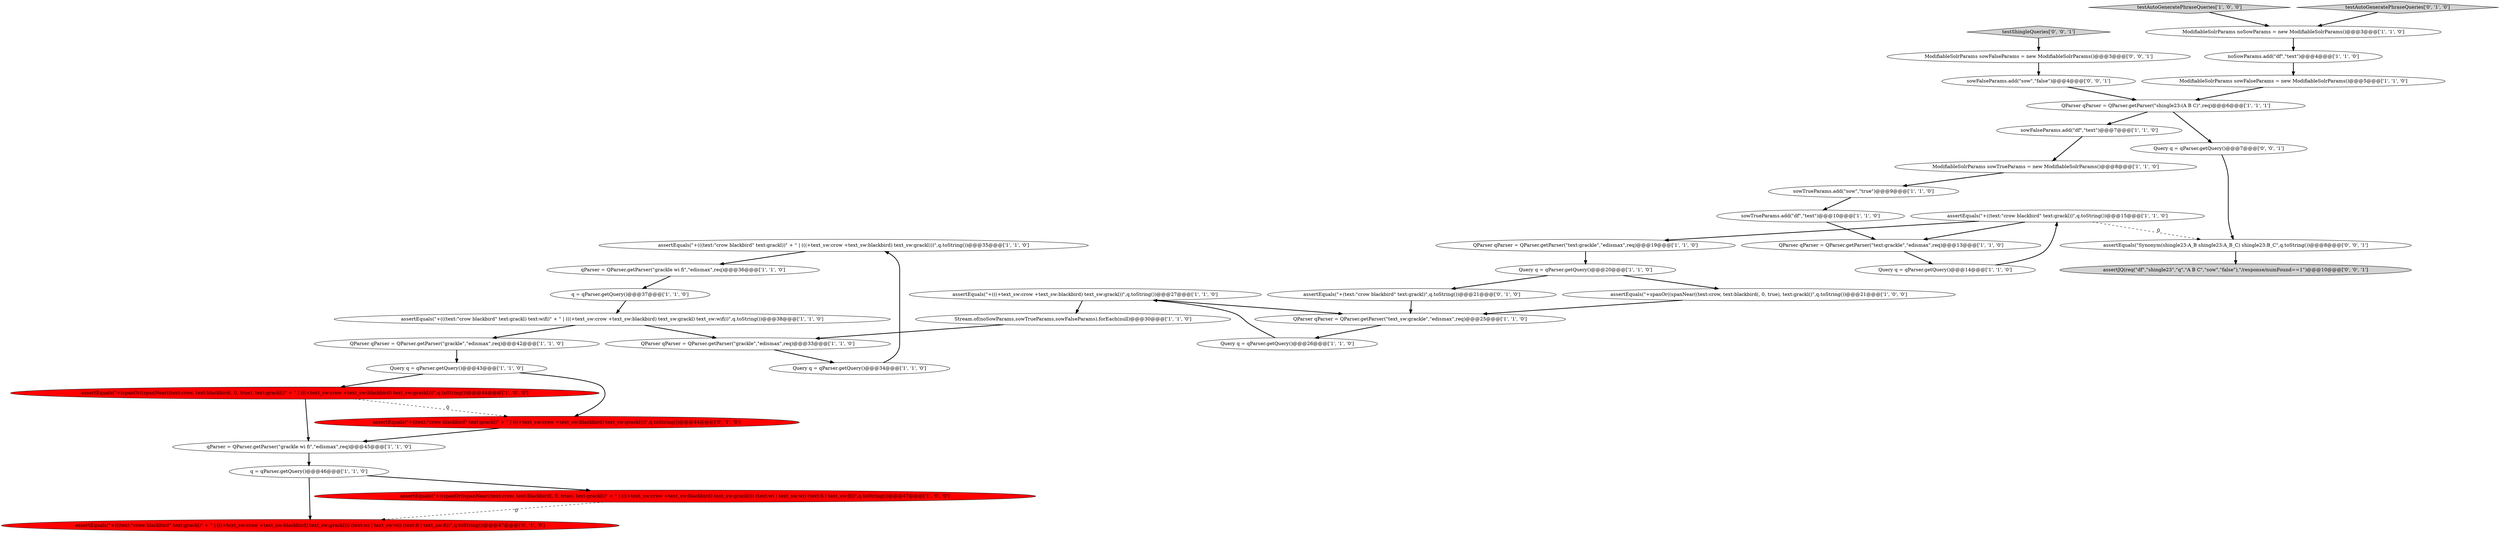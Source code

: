 digraph {
29 [style = filled, label = "assertEquals(\"+(((text:\"crow blackbird\" text:grackl))\" + \" | (((+text_sw:crow +text_sw:blackbird) text_sw:grackl)))\",q.toString())@@@35@@@['1', '1', '0']", fillcolor = white, shape = ellipse image = "AAA0AAABBB1BBB"];
9 [style = filled, label = "ModifiableSolrParams sowTrueParams = new ModifiableSolrParams()@@@8@@@['1', '1', '0']", fillcolor = white, shape = ellipse image = "AAA0AAABBB1BBB"];
14 [style = filled, label = "QParser qParser = QParser.getParser(\"text_sw:grackle\",\"edismax\",req)@@@25@@@['1', '1', '0']", fillcolor = white, shape = ellipse image = "AAA0AAABBB1BBB"];
10 [style = filled, label = "testAutoGeneratePhraseQueries['1', '0', '0']", fillcolor = lightgray, shape = diamond image = "AAA0AAABBB1BBB"];
6 [style = filled, label = "QParser qParser = QParser.getParser(\"text:grackle\",\"edismax\",req)@@@19@@@['1', '1', '0']", fillcolor = white, shape = ellipse image = "AAA0AAABBB1BBB"];
7 [style = filled, label = "Query q = qParser.getQuery()@@@26@@@['1', '1', '0']", fillcolor = white, shape = ellipse image = "AAA0AAABBB1BBB"];
31 [style = filled, label = "assertEquals(\"+(((text:\"crow blackbird\" text:grackl)\" + \" | (((+text_sw:crow +text_sw:blackbird) text_sw:grackl))) (text:wi | text_sw:wi) (text:fi | text_sw:fi))\",q.toString())@@@47@@@['0', '1', '0']", fillcolor = red, shape = ellipse image = "AAA1AAABBB2BBB"];
13 [style = filled, label = "QParser qParser = QParser.getParser(\"shingle23:(A B C)\",req)@@@6@@@['1', '1', '1']", fillcolor = white, shape = ellipse image = "AAA0AAABBB1BBB"];
36 [style = filled, label = "ModifiableSolrParams sowFalseParams = new ModifiableSolrParams()@@@3@@@['0', '0', '1']", fillcolor = white, shape = ellipse image = "AAA0AAABBB3BBB"];
8 [style = filled, label = "assertEquals(\"+(((+text_sw:crow +text_sw:blackbird) text_sw:grackl))\",q.toString())@@@27@@@['1', '1', '0']", fillcolor = white, shape = ellipse image = "AAA0AAABBB1BBB"];
40 [style = filled, label = "sowFalseParams.add(\"sow\",\"false\")@@@4@@@['0', '0', '1']", fillcolor = white, shape = ellipse image = "AAA0AAABBB3BBB"];
17 [style = filled, label = "QParser qParser = QParser.getParser(\"grackle\",\"edismax\",req)@@@42@@@['1', '1', '0']", fillcolor = white, shape = ellipse image = "AAA0AAABBB1BBB"];
0 [style = filled, label = "Query q = qParser.getQuery()@@@43@@@['1', '1', '0']", fillcolor = white, shape = ellipse image = "AAA0AAABBB1BBB"];
26 [style = filled, label = "assertEquals(\"+(spanOr((spanNear((text:crow, text:blackbird(, 0, true), text:grackl()\" + \" | (((+text_sw:crow +text_sw:blackbird) text_sw:grackl)))\",q.toString())@@@44@@@['1', '0', '0']", fillcolor = red, shape = ellipse image = "AAA1AAABBB1BBB"];
24 [style = filled, label = "Stream.of(noSowParams,sowTrueParams,sowFalseParams).forEach(null)@@@30@@@['1', '1', '0']", fillcolor = white, shape = ellipse image = "AAA0AAABBB1BBB"];
35 [style = filled, label = "assertJQ(req(\"df\",\"shingle23\",\"q\",\"A B C\",\"sow\",\"false\"),\"/response/numFound==1\")@@@10@@@['0', '0', '1']", fillcolor = lightgray, shape = ellipse image = "AAA0AAABBB3BBB"];
37 [style = filled, label = "Query q = qParser.getQuery()@@@7@@@['0', '0', '1']", fillcolor = white, shape = ellipse image = "AAA0AAABBB3BBB"];
23 [style = filled, label = "Query q = qParser.getQuery()@@@14@@@['1', '1', '0']", fillcolor = white, shape = ellipse image = "AAA0AAABBB1BBB"];
20 [style = filled, label = "sowTrueParams.add(\"sow\",\"true\")@@@9@@@['1', '1', '0']", fillcolor = white, shape = ellipse image = "AAA0AAABBB1BBB"];
15 [style = filled, label = "q = qParser.getQuery()@@@46@@@['1', '1', '0']", fillcolor = white, shape = ellipse image = "AAA0AAABBB1BBB"];
1 [style = filled, label = "ModifiableSolrParams noSowParams = new ModifiableSolrParams()@@@3@@@['1', '1', '0']", fillcolor = white, shape = ellipse image = "AAA0AAABBB1BBB"];
3 [style = filled, label = "QParser qParser = QParser.getParser(\"text:grackle\",\"edismax\",req)@@@13@@@['1', '1', '0']", fillcolor = white, shape = ellipse image = "AAA0AAABBB1BBB"];
5 [style = filled, label = "q = qParser.getQuery()@@@37@@@['1', '1', '0']", fillcolor = white, shape = ellipse image = "AAA0AAABBB1BBB"];
34 [style = filled, label = "testAutoGeneratePhraseQueries['0', '1', '0']", fillcolor = lightgray, shape = diamond image = "AAA0AAABBB2BBB"];
39 [style = filled, label = "testShingleQueries['0', '0', '1']", fillcolor = lightgray, shape = diamond image = "AAA0AAABBB3BBB"];
19 [style = filled, label = "Query q = qParser.getQuery()@@@34@@@['1', '1', '0']", fillcolor = white, shape = ellipse image = "AAA0AAABBB1BBB"];
4 [style = filled, label = "qParser = QParser.getParser(\"grackle wi fi\",\"edismax\",req)@@@45@@@['1', '1', '0']", fillcolor = white, shape = ellipse image = "AAA0AAABBB1BBB"];
21 [style = filled, label = "noSowParams.add(\"df\",\"text\")@@@4@@@['1', '1', '0']", fillcolor = white, shape = ellipse image = "AAA0AAABBB1BBB"];
38 [style = filled, label = "assertEquals(\"Synonym(shingle23:A_B shingle23:A_B_C) shingle23:B_C\",q.toString())@@@8@@@['0', '0', '1']", fillcolor = white, shape = ellipse image = "AAA0AAABBB3BBB"];
18 [style = filled, label = "Query q = qParser.getQuery()@@@20@@@['1', '1', '0']", fillcolor = white, shape = ellipse image = "AAA0AAABBB1BBB"];
28 [style = filled, label = "sowTrueParams.add(\"df\",\"text\")@@@10@@@['1', '1', '0']", fillcolor = white, shape = ellipse image = "AAA0AAABBB1BBB"];
12 [style = filled, label = "QParser qParser = QParser.getParser(\"grackle\",\"edismax\",req)@@@33@@@['1', '1', '0']", fillcolor = white, shape = ellipse image = "AAA0AAABBB1BBB"];
33 [style = filled, label = "assertEquals(\"+((text:\"crow blackbird\" text:grackl)\" + \" | (((+text_sw:crow +text_sw:blackbird) text_sw:grackl)))\",q.toString())@@@44@@@['0', '1', '0']", fillcolor = red, shape = ellipse image = "AAA1AAABBB2BBB"];
30 [style = filled, label = "assertEquals(\"+(((text:\"crow blackbird\" text:grackl) text:wifi)\" + \" | (((+text_sw:crow +text_sw:blackbird) text_sw:grackl) text_sw:wifi))\",q.toString())@@@38@@@['1', '1', '0']", fillcolor = white, shape = ellipse image = "AAA0AAABBB1BBB"];
27 [style = filled, label = "ModifiableSolrParams sowFalseParams = new ModifiableSolrParams()@@@5@@@['1', '1', '0']", fillcolor = white, shape = ellipse image = "AAA0AAABBB1BBB"];
22 [style = filled, label = "assertEquals(\"+((text:\"crow blackbird\" text:grackl))\",q.toString())@@@15@@@['1', '1', '0']", fillcolor = white, shape = ellipse image = "AAA0AAABBB1BBB"];
25 [style = filled, label = "qParser = QParser.getParser(\"grackle wi fi\",\"edismax\",req)@@@36@@@['1', '1', '0']", fillcolor = white, shape = ellipse image = "AAA0AAABBB1BBB"];
11 [style = filled, label = "sowFalseParams.add(\"df\",\"text\")@@@7@@@['1', '1', '0']", fillcolor = white, shape = ellipse image = "AAA0AAABBB1BBB"];
32 [style = filled, label = "assertEquals(\"+(text:\"crow blackbird\" text:grackl)\",q.toString())@@@21@@@['0', '1', '0']", fillcolor = white, shape = ellipse image = "AAA0AAABBB2BBB"];
2 [style = filled, label = "assertEquals(\"+spanOr((spanNear((text:crow, text:blackbird(, 0, true), text:grackl()\",q.toString())@@@21@@@['1', '0', '0']", fillcolor = white, shape = ellipse image = "AAA0AAABBB1BBB"];
16 [style = filled, label = "assertEquals(\"+((spanOr((spanNear((text:crow, text:blackbird(, 0, true), text:grackl()\" + \" | (((+text_sw:crow +text_sw:blackbird) text_sw:grackl))) (text:wi | text_sw:wi) (text:fi | text_sw:fi))\",q.toString())@@@47@@@['1', '0', '0']", fillcolor = red, shape = ellipse image = "AAA1AAABBB1BBB"];
27->13 [style = bold, label=""];
24->12 [style = bold, label=""];
36->40 [style = bold, label=""];
30->17 [style = bold, label=""];
0->26 [style = bold, label=""];
16->31 [style = dashed, label="0"];
21->27 [style = bold, label=""];
34->1 [style = bold, label=""];
6->18 [style = bold, label=""];
19->29 [style = bold, label=""];
33->4 [style = bold, label=""];
20->28 [style = bold, label=""];
4->15 [style = bold, label=""];
8->14 [style = bold, label=""];
29->25 [style = bold, label=""];
32->14 [style = bold, label=""];
26->33 [style = dashed, label="0"];
9->20 [style = bold, label=""];
18->2 [style = bold, label=""];
11->9 [style = bold, label=""];
7->8 [style = bold, label=""];
26->4 [style = bold, label=""];
13->11 [style = bold, label=""];
15->16 [style = bold, label=""];
40->13 [style = bold, label=""];
14->7 [style = bold, label=""];
22->3 [style = bold, label=""];
13->37 [style = bold, label=""];
3->23 [style = bold, label=""];
30->12 [style = bold, label=""];
23->22 [style = bold, label=""];
17->0 [style = bold, label=""];
0->33 [style = bold, label=""];
15->31 [style = bold, label=""];
1->21 [style = bold, label=""];
37->38 [style = bold, label=""];
2->14 [style = bold, label=""];
22->38 [style = dashed, label="0"];
18->32 [style = bold, label=""];
25->5 [style = bold, label=""];
28->3 [style = bold, label=""];
5->30 [style = bold, label=""];
12->19 [style = bold, label=""];
38->35 [style = bold, label=""];
10->1 [style = bold, label=""];
39->36 [style = bold, label=""];
22->6 [style = bold, label=""];
8->24 [style = bold, label=""];
}
